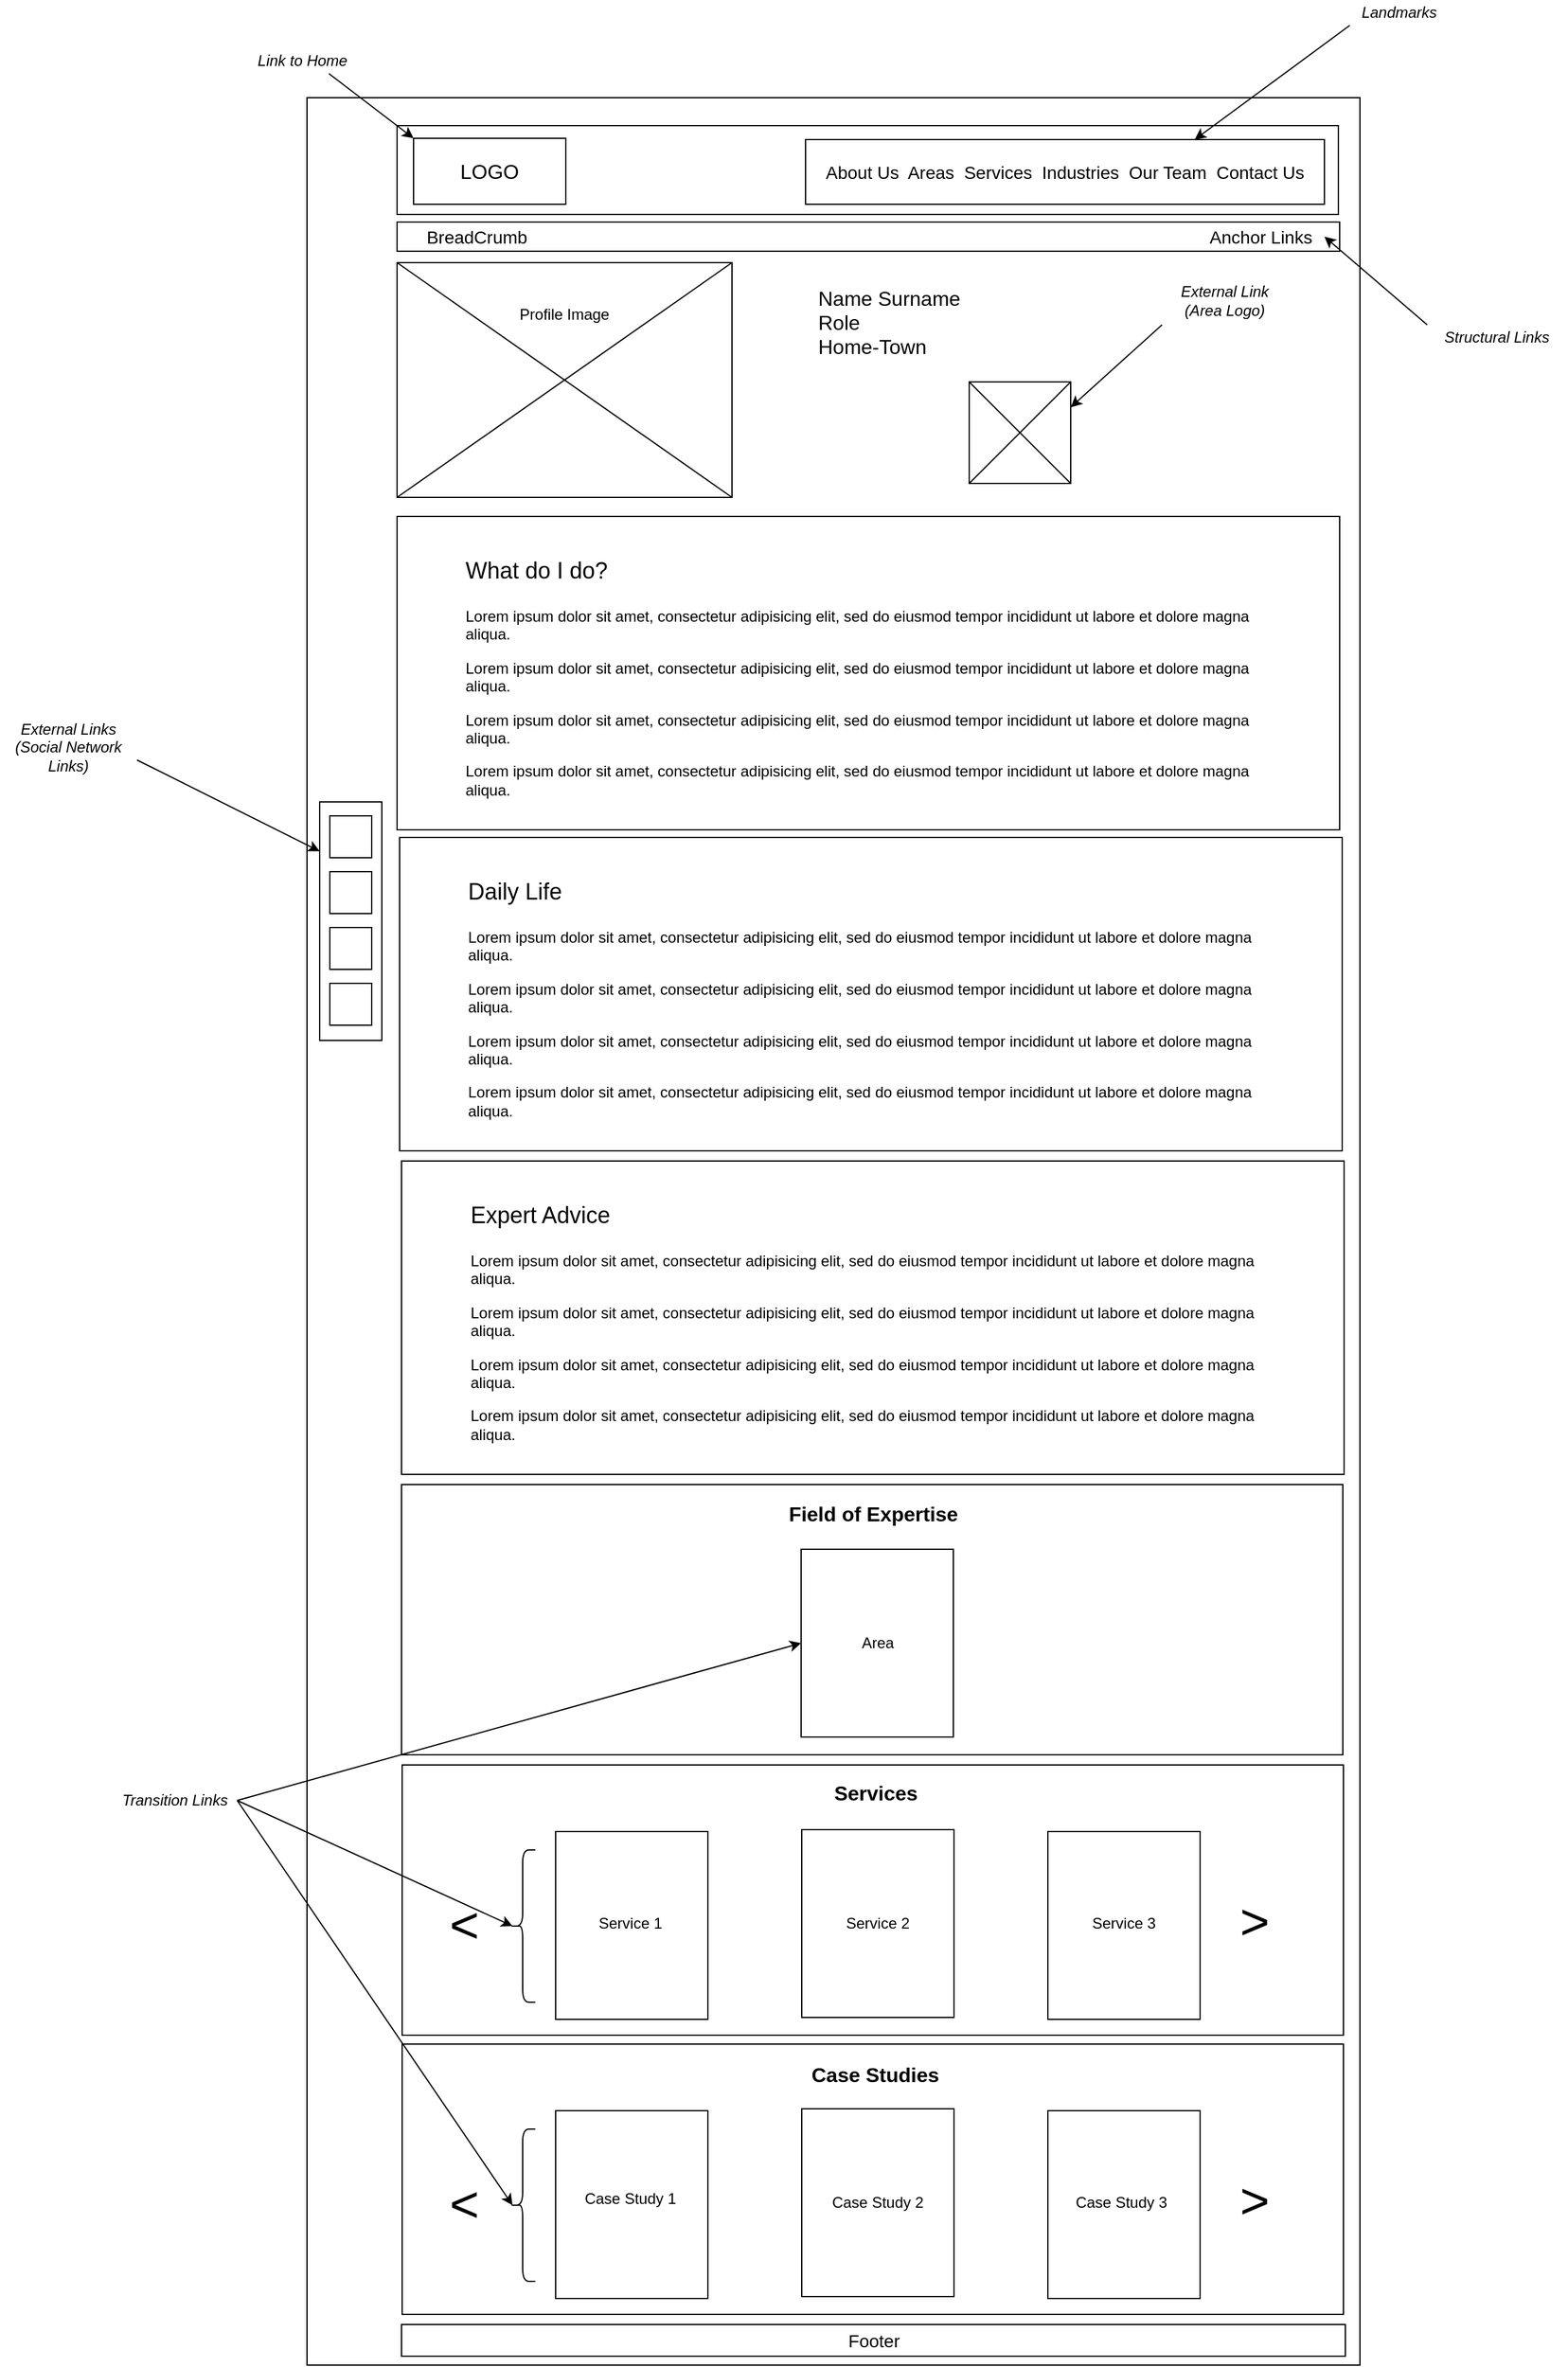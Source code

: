 <mxfile version="14.8.4" type="device"><diagram id="6QIcQig0J5omdTT-xJDu" name="Page-1"><mxGraphModel dx="1750" dy="1056" grid="0" gridSize="10" guides="1" tooltips="1" connect="1" arrows="1" fold="1" page="0" pageScale="1" pageWidth="850" pageHeight="1100" math="0" shadow="0"><root><mxCell id="0"/><mxCell id="1" parent="0"/><mxCell id="jJ7KEn_oP8nRvkY4ZoeI-1" value="" style="rounded=0;whiteSpace=wrap;html=1;fillColor=none;" parent="1" vertex="1"><mxGeometry x="14" y="-75" width="830" height="1787" as="geometry"/></mxCell><mxCell id="jJ7KEn_oP8nRvkY4ZoeI-2" value="" style="rounded=0;whiteSpace=wrap;html=1;fillColor=none;" parent="1" vertex="1"><mxGeometry x="85" y="-53" width="742" height="70" as="geometry"/></mxCell><mxCell id="jJ7KEn_oP8nRvkY4ZoeI-3" value="&lt;font style=&quot;font-size: 16px&quot;&gt;LOGO&lt;/font&gt;" style="rounded=0;whiteSpace=wrap;html=1;fillColor=none;" parent="1" vertex="1"><mxGeometry x="98" y="-43" width="120" height="52" as="geometry"/></mxCell><mxCell id="jJ7KEn_oP8nRvkY4ZoeI-4" value="" style="rounded=0;whiteSpace=wrap;html=1;strokeColor=#000000;fillColor=none;" parent="1" vertex="1"><mxGeometry x="407" y="-42" width="409" height="51" as="geometry"/></mxCell><mxCell id="jJ7KEn_oP8nRvkY4ZoeI-6" value="&lt;i&gt;Landmarks&lt;/i&gt;" style="text;html=1;strokeColor=none;fillColor=none;align=center;verticalAlign=middle;whiteSpace=wrap;rounded=0;" parent="1" vertex="1"><mxGeometry x="836" y="-152" width="78" height="20" as="geometry"/></mxCell><mxCell id="jJ7KEn_oP8nRvkY4ZoeI-7" value="" style="endArrow=classic;html=1;entryX=0.75;entryY=0;entryDx=0;entryDy=0;exitX=0;exitY=1;exitDx=0;exitDy=0;" parent="1" source="jJ7KEn_oP8nRvkY4ZoeI-6" target="jJ7KEn_oP8nRvkY4ZoeI-4" edge="1"><mxGeometry width="50" height="50" relative="1" as="geometry"><mxPoint x="879" y="-68" as="sourcePoint"/><mxPoint x="929" y="-118" as="targetPoint"/></mxGeometry></mxCell><mxCell id="jJ7KEn_oP8nRvkY4ZoeI-8" value="" style="endArrow=classic;html=1;entryX=0;entryY=0;entryDx=0;entryDy=0;exitX=0.75;exitY=1;exitDx=0;exitDy=0;" parent="1" source="jJ7KEn_oP8nRvkY4ZoeI-9" target="jJ7KEn_oP8nRvkY4ZoeI-3" edge="1"><mxGeometry width="50" height="50" relative="1" as="geometry"><mxPoint x="18" y="-91.0" as="sourcePoint"/><mxPoint x="68" y="-141" as="targetPoint"/></mxGeometry></mxCell><mxCell id="jJ7KEn_oP8nRvkY4ZoeI-9" value="&lt;i&gt;Link to Home&lt;/i&gt;" style="text;html=1;strokeColor=none;fillColor=none;align=center;verticalAlign=middle;whiteSpace=wrap;rounded=0;" parent="1" vertex="1"><mxGeometry x="-31" y="-114" width="83" height="20" as="geometry"/></mxCell><mxCell id="jJ7KEn_oP8nRvkY4ZoeI-10" value="" style="rounded=0;whiteSpace=wrap;html=1;fillColor=none;strokeColor=#000000;" parent="1" vertex="1"><mxGeometry x="85" y="23" width="743" height="23" as="geometry"/></mxCell><mxCell id="jJ7KEn_oP8nRvkY4ZoeI-14" value="" style="rounded=0;whiteSpace=wrap;html=1;fillColor=none;strokeColor=#000000;" parent="1" vertex="1"><mxGeometry x="85" y="55" width="264" height="185" as="geometry"/></mxCell><mxCell id="jJ7KEn_oP8nRvkY4ZoeI-15" value="" style="endArrow=none;html=1;entryX=0;entryY=0;entryDx=0;entryDy=0;exitX=1;exitY=1;exitDx=0;exitDy=0;" parent="1" source="jJ7KEn_oP8nRvkY4ZoeI-14" target="jJ7KEn_oP8nRvkY4ZoeI-14" edge="1"><mxGeometry width="50" height="50" relative="1" as="geometry"><mxPoint x="494" y="106" as="sourcePoint"/><mxPoint x="544" y="56" as="targetPoint"/></mxGeometry></mxCell><mxCell id="jJ7KEn_oP8nRvkY4ZoeI-16" value="" style="endArrow=none;html=1;entryX=1;entryY=0;entryDx=0;entryDy=0;exitX=0;exitY=1;exitDx=0;exitDy=0;" parent="1" source="jJ7KEn_oP8nRvkY4ZoeI-14" target="jJ7KEn_oP8nRvkY4ZoeI-14" edge="1"><mxGeometry width="50" height="50" relative="1" as="geometry"><mxPoint x="494" y="106" as="sourcePoint"/><mxPoint x="544" y="56" as="targetPoint"/></mxGeometry></mxCell><mxCell id="jJ7KEn_oP8nRvkY4ZoeI-17" value="Profile Image" style="text;html=1;strokeColor=none;fillColor=none;align=center;verticalAlign=middle;whiteSpace=wrap;rounded=0;" parent="1" vertex="1"><mxGeometry x="155" y="86" width="124" height="20" as="geometry"/></mxCell><mxCell id="jJ7KEn_oP8nRvkY4ZoeI-18" value="" style="rounded=0;whiteSpace=wrap;html=1;fillColor=none;strokeColor=#000000;" parent="1" vertex="1"><mxGeometry x="85" y="255" width="743" height="247" as="geometry"/></mxCell><mxCell id="jJ7KEn_oP8nRvkY4ZoeI-19" value="&lt;h1&gt;&lt;span style=&quot;font-weight: normal&quot;&gt;&lt;font style=&quot;font-size: 18px&quot;&gt;What do I do?&lt;/font&gt;&lt;/span&gt;&lt;br&gt;&lt;/h1&gt;&lt;p&gt;Lorem ipsum dolor sit amet, consectetur adipisicing elit, sed do eiusmod tempor incididunt ut labore et dolore magna aliqua. &lt;br&gt;&lt;/p&gt;&lt;p&gt;Lorem ipsum dolor sit amet, consectetur adipisicing elit, sed do eiusmod tempor incididunt ut labore et dolore magna aliqua.&lt;/p&gt;&lt;p&gt;Lorem ipsum dolor sit amet, consectetur adipisicing elit, sed do eiusmod tempor incididunt ut labore et dolore magna aliqua.&lt;/p&gt;&lt;p&gt;Lorem ipsum dolor sit amet, consectetur adipisicing elit, sed do eiusmod tempor incididunt ut labore et dolore magna aliqua.&lt;/p&gt;" style="text;html=1;strokeColor=none;fillColor=none;spacing=5;spacingTop=-20;whiteSpace=wrap;overflow=hidden;rounded=0;" parent="1" vertex="1"><mxGeometry x="134" y="276" width="644" height="218" as="geometry"/></mxCell><mxCell id="jJ7KEn_oP8nRvkY4ZoeI-24" value="" style="rounded=0;whiteSpace=wrap;html=1;fillColor=none;strokeColor=#000000;" parent="1" vertex="1"><mxGeometry x="88.5" y="1018" width="742" height="213" as="geometry"/></mxCell><mxCell id="jJ7KEn_oP8nRvkY4ZoeI-26" value="" style="rounded=0;whiteSpace=wrap;html=1;fillColor=none;strokeColor=#000000;" parent="1" vertex="1"><mxGeometry x="403.5" y="1069" width="120" height="148" as="geometry"/></mxCell><mxCell id="jJ7KEn_oP8nRvkY4ZoeI-31" value="Area" style="text;html=1;strokeColor=none;fillColor=none;align=center;verticalAlign=middle;whiteSpace=wrap;rounded=0;" parent="1" vertex="1"><mxGeometry x="430.5" y="1133" width="66" height="20" as="geometry"/></mxCell><mxCell id="jJ7KEn_oP8nRvkY4ZoeI-33" value="&lt;font style=&quot;font-size: 14px&quot;&gt;Footer&lt;/font&gt;" style="rounded=0;whiteSpace=wrap;html=1;strokeColor=#000000;fillColor=none;" parent="1" vertex="1"><mxGeometry x="88.5" y="1680" width="744" height="25" as="geometry"/></mxCell><mxCell id="jJ7KEn_oP8nRvkY4ZoeI-34" value="" style="rounded=0;whiteSpace=wrap;html=1;strokeColor=#000000;fillColor=none;" parent="1" vertex="1"><mxGeometry x="24" y="480" width="49" height="188" as="geometry"/></mxCell><mxCell id="jJ7KEn_oP8nRvkY4ZoeI-35" value="" style="whiteSpace=wrap;html=1;aspect=fixed;strokeColor=#000000;fillColor=none;" parent="1" vertex="1"><mxGeometry x="32" y="491" width="33" height="33" as="geometry"/></mxCell><mxCell id="jJ7KEn_oP8nRvkY4ZoeI-36" value="" style="whiteSpace=wrap;html=1;aspect=fixed;strokeColor=#000000;fillColor=none;" parent="1" vertex="1"><mxGeometry x="32" y="535" width="33" height="33" as="geometry"/></mxCell><mxCell id="jJ7KEn_oP8nRvkY4ZoeI-37" value="" style="whiteSpace=wrap;html=1;aspect=fixed;strokeColor=#000000;fillColor=none;" parent="1" vertex="1"><mxGeometry x="32" y="579" width="33" height="33" as="geometry"/></mxCell><mxCell id="jJ7KEn_oP8nRvkY4ZoeI-38" value="" style="whiteSpace=wrap;html=1;aspect=fixed;strokeColor=#000000;fillColor=none;" parent="1" vertex="1"><mxGeometry x="32" y="623" width="33" height="33" as="geometry"/></mxCell><mxCell id="jJ7KEn_oP8nRvkY4ZoeI-39" value="&lt;i&gt;External Links (Social Network Links)&lt;/i&gt;" style="text;html=1;strokeColor=none;fillColor=none;align=center;verticalAlign=middle;whiteSpace=wrap;rounded=0;" parent="1" vertex="1"><mxGeometry x="-228" y="427" width="108" height="20" as="geometry"/></mxCell><mxCell id="jJ7KEn_oP8nRvkY4ZoeI-40" value="" style="endArrow=classic;html=1;entryX=0;entryY=0.207;entryDx=0;entryDy=0;entryPerimeter=0;exitX=1;exitY=1;exitDx=0;exitDy=0;" parent="1" source="jJ7KEn_oP8nRvkY4ZoeI-39" target="jJ7KEn_oP8nRvkY4ZoeI-34" edge="1"><mxGeometry width="50" height="50" relative="1" as="geometry"><mxPoint x="-111" y="602.0" as="sourcePoint"/><mxPoint x="-61" y="552" as="targetPoint"/></mxGeometry></mxCell><mxCell id="jJ7KEn_oP8nRvkY4ZoeI-42" value="&lt;i&gt;Transition Links&lt;/i&gt;" style="text;html=1;strokeColor=none;fillColor=none;align=center;verticalAlign=middle;whiteSpace=wrap;rounded=0;" parent="1" vertex="1"><mxGeometry x="-139" y="1257" width="98" height="20" as="geometry"/></mxCell><mxCell id="jJ7KEn_oP8nRvkY4ZoeI-43" value="" style="endArrow=classic;html=1;entryX=0;entryY=0.5;entryDx=0;entryDy=0;exitX=1;exitY=0.5;exitDx=0;exitDy=0;" parent="1" source="jJ7KEn_oP8nRvkY4ZoeI-42" target="jJ7KEn_oP8nRvkY4ZoeI-26" edge="1"><mxGeometry width="50" height="50" relative="1" as="geometry"><mxPoint x="-127" y="878.0" as="sourcePoint"/><mxPoint x="175.5" y="1145" as="targetPoint"/></mxGeometry></mxCell><mxCell id="jJ7KEn_oP8nRvkY4ZoeI-44" value="" style="endArrow=classic;html=1;exitX=1;exitY=0.5;exitDx=0;exitDy=0;entryX=0.1;entryY=0.5;entryDx=0;entryDy=0;entryPerimeter=0;" parent="1" source="jJ7KEn_oP8nRvkY4ZoeI-42" target="jJ7KEn_oP8nRvkY4ZoeI-55" edge="1"><mxGeometry width="50" height="50" relative="1" as="geometry"><mxPoint x="-144" y="1051" as="sourcePoint"/><mxPoint x="170" y="1251" as="targetPoint"/></mxGeometry></mxCell><mxCell id="jJ7KEn_oP8nRvkY4ZoeI-45" value="&lt;div&gt;&lt;b&gt;&lt;font style=&quot;font-size: 16px&quot;&gt;Field of Expertise&lt;/font&gt;&lt;/b&gt;&lt;br&gt;&lt;/div&gt;" style="text;html=1;strokeColor=none;fillColor=none;align=center;verticalAlign=middle;whiteSpace=wrap;rounded=0;" parent="1" vertex="1"><mxGeometry x="374.75" y="1031" width="170.5" height="20" as="geometry"/></mxCell><mxCell id="jJ7KEn_oP8nRvkY4ZoeI-46" value="" style="rounded=0;whiteSpace=wrap;html=1;fillColor=none;strokeColor=#000000;" parent="1" vertex="1"><mxGeometry x="89" y="1239" width="742" height="213" as="geometry"/></mxCell><mxCell id="jJ7KEn_oP8nRvkY4ZoeI-47" value="" style="rounded=0;whiteSpace=wrap;html=1;fillColor=none;strokeColor=#000000;" parent="1" vertex="1"><mxGeometry x="210" y="1291.5" width="120" height="148" as="geometry"/></mxCell><mxCell id="jJ7KEn_oP8nRvkY4ZoeI-48" value="" style="rounded=0;whiteSpace=wrap;html=1;fillColor=none;strokeColor=#000000;" parent="1" vertex="1"><mxGeometry x="404" y="1290" width="120" height="148" as="geometry"/></mxCell><mxCell id="jJ7KEn_oP8nRvkY4ZoeI-49" value="" style="rounded=0;whiteSpace=wrap;html=1;fillColor=none;strokeColor=#000000;" parent="1" vertex="1"><mxGeometry x="598" y="1291.5" width="120" height="148" as="geometry"/></mxCell><mxCell id="jJ7KEn_oP8nRvkY4ZoeI-50" value="&lt;font style=&quot;font-size: 40px&quot;&gt;&amp;lt;&lt;/font&gt;" style="text;html=1;strokeColor=none;fillColor=none;align=center;verticalAlign=middle;whiteSpace=wrap;rounded=0;" parent="1" vertex="1"><mxGeometry x="118" y="1341.5" width="40" height="45" as="geometry"/></mxCell><mxCell id="jJ7KEn_oP8nRvkY4ZoeI-51" value="&lt;font style=&quot;font-size: 40px&quot;&gt;&amp;lt;&lt;/font&gt;" style="text;html=1;strokeColor=none;fillColor=none;align=center;verticalAlign=middle;whiteSpace=wrap;rounded=0;rotation=-180;" parent="1" vertex="1"><mxGeometry x="741" y="1343" width="40" height="45" as="geometry"/></mxCell><mxCell id="jJ7KEn_oP8nRvkY4ZoeI-52" value="Service 1" style="text;html=1;strokeColor=none;fillColor=none;align=center;verticalAlign=middle;whiteSpace=wrap;rounded=0;" parent="1" vertex="1"><mxGeometry x="236" y="1354" width="66" height="20" as="geometry"/></mxCell><mxCell id="jJ7KEn_oP8nRvkY4ZoeI-53" value="Service 2" style="text;html=1;strokeColor=none;fillColor=none;align=center;verticalAlign=middle;whiteSpace=wrap;rounded=0;" parent="1" vertex="1"><mxGeometry x="431" y="1354" width="66" height="20" as="geometry"/></mxCell><mxCell id="jJ7KEn_oP8nRvkY4ZoeI-54" value="Service 3" style="text;html=1;strokeColor=none;fillColor=none;align=center;verticalAlign=middle;whiteSpace=wrap;rounded=0;" parent="1" vertex="1"><mxGeometry x="625" y="1354" width="66" height="20" as="geometry"/></mxCell><mxCell id="jJ7KEn_oP8nRvkY4ZoeI-55" value="" style="shape=curlyBracket;whiteSpace=wrap;html=1;rounded=1;strokeColor=#000000;fillColor=none;" parent="1" vertex="1"><mxGeometry x="174" y="1306" width="20" height="120" as="geometry"/></mxCell><mxCell id="jJ7KEn_oP8nRvkY4ZoeI-56" value="&lt;font size=&quot;1&quot;&gt;&lt;b style=&quot;font-size: 16px&quot;&gt;Services&lt;/b&gt;&lt;/font&gt;" style="text;html=1;strokeColor=none;fillColor=none;align=center;verticalAlign=middle;whiteSpace=wrap;rounded=0;" parent="1" vertex="1"><mxGeometry x="400" y="1251" width="125" height="20" as="geometry"/></mxCell><mxCell id="jJ7KEn_oP8nRvkY4ZoeI-57" value="" style="rounded=0;whiteSpace=wrap;html=1;fillColor=none;strokeColor=#000000;" parent="1" vertex="1"><mxGeometry x="89" y="1459" width="742" height="213" as="geometry"/></mxCell><mxCell id="jJ7KEn_oP8nRvkY4ZoeI-58" value="" style="rounded=0;whiteSpace=wrap;html=1;fillColor=none;strokeColor=#000000;" parent="1" vertex="1"><mxGeometry x="210" y="1511.5" width="120" height="148" as="geometry"/></mxCell><mxCell id="jJ7KEn_oP8nRvkY4ZoeI-59" value="" style="rounded=0;whiteSpace=wrap;html=1;fillColor=none;strokeColor=#000000;" parent="1" vertex="1"><mxGeometry x="404" y="1510" width="120" height="148" as="geometry"/></mxCell><mxCell id="jJ7KEn_oP8nRvkY4ZoeI-60" value="" style="rounded=0;whiteSpace=wrap;html=1;fillColor=none;strokeColor=#000000;" parent="1" vertex="1"><mxGeometry x="598" y="1511.5" width="120" height="148" as="geometry"/></mxCell><mxCell id="jJ7KEn_oP8nRvkY4ZoeI-61" value="&lt;font style=&quot;font-size: 40px&quot;&gt;&amp;lt;&lt;/font&gt;" style="text;html=1;strokeColor=none;fillColor=none;align=center;verticalAlign=middle;whiteSpace=wrap;rounded=0;" parent="1" vertex="1"><mxGeometry x="118" y="1561.5" width="40" height="45" as="geometry"/></mxCell><mxCell id="jJ7KEn_oP8nRvkY4ZoeI-62" value="&lt;font style=&quot;font-size: 40px&quot;&gt;&amp;lt;&lt;/font&gt;" style="text;html=1;strokeColor=none;fillColor=none;align=center;verticalAlign=middle;whiteSpace=wrap;rounded=0;rotation=-180;" parent="1" vertex="1"><mxGeometry x="741" y="1563" width="40" height="45" as="geometry"/></mxCell><mxCell id="jJ7KEn_oP8nRvkY4ZoeI-63" value="Case Study 1" style="text;html=1;strokeColor=none;fillColor=none;align=center;verticalAlign=middle;whiteSpace=wrap;rounded=0;" parent="1" vertex="1"><mxGeometry x="231" y="1571" width="76" height="20" as="geometry"/></mxCell><mxCell id="jJ7KEn_oP8nRvkY4ZoeI-64" value="Case Study 2" style="text;html=1;strokeColor=none;fillColor=none;align=center;verticalAlign=middle;whiteSpace=wrap;rounded=0;" parent="1" vertex="1"><mxGeometry x="426" y="1574" width="76" height="20" as="geometry"/></mxCell><mxCell id="jJ7KEn_oP8nRvkY4ZoeI-65" value="Case Study 3" style="text;html=1;strokeColor=none;fillColor=none;align=center;verticalAlign=middle;whiteSpace=wrap;rounded=0;" parent="1" vertex="1"><mxGeometry x="618" y="1574" width="76" height="20" as="geometry"/></mxCell><mxCell id="jJ7KEn_oP8nRvkY4ZoeI-66" value="" style="shape=curlyBracket;whiteSpace=wrap;html=1;rounded=1;strokeColor=#000000;fillColor=none;" parent="1" vertex="1"><mxGeometry x="174" y="1526" width="20" height="120" as="geometry"/></mxCell><mxCell id="jJ7KEn_oP8nRvkY4ZoeI-67" value="&lt;font size=&quot;1&quot;&gt;&lt;b style=&quot;font-size: 16px&quot;&gt;Case Studies&lt;/b&gt;&lt;/font&gt;" style="text;html=1;strokeColor=none;fillColor=none;align=center;verticalAlign=middle;whiteSpace=wrap;rounded=0;" parent="1" vertex="1"><mxGeometry x="407" y="1473" width="110" height="20" as="geometry"/></mxCell><mxCell id="jJ7KEn_oP8nRvkY4ZoeI-68" value="" style="endArrow=classic;html=1;exitX=1;exitY=0.5;exitDx=0;exitDy=0;entryX=0.1;entryY=0.5;entryDx=0;entryDy=0;entryPerimeter=0;" parent="1" source="jJ7KEn_oP8nRvkY4ZoeI-42" target="jJ7KEn_oP8nRvkY4ZoeI-66" edge="1"><mxGeometry width="50" height="50" relative="1" as="geometry"><mxPoint x="277" y="1021" as="sourcePoint"/><mxPoint x="327" y="971" as="targetPoint"/></mxGeometry></mxCell><mxCell id="jJ7KEn_oP8nRvkY4ZoeI-69" value="&lt;div&gt;&lt;font style=&quot;font-size: 16px&quot;&gt;Name Surname&lt;/font&gt;&lt;/div&gt;&lt;div&gt;&lt;font style=&quot;font-size: 16px&quot;&gt;Role&lt;/font&gt;&lt;/div&gt;&lt;div&gt;&lt;font style=&quot;font-size: 16px&quot;&gt;Home-Town&lt;br&gt;&lt;/font&gt;&lt;/div&gt;" style="text;html=1;strokeColor=none;fillColor=none;align=left;verticalAlign=middle;whiteSpace=wrap;rounded=0;" parent="1" vertex="1"><mxGeometry x="415" y="66" width="294" height="71" as="geometry"/></mxCell><mxCell id="jJ7KEn_oP8nRvkY4ZoeI-70" value="" style="whiteSpace=wrap;html=1;aspect=fixed;" parent="1" vertex="1"><mxGeometry x="536" y="149" width="80" height="80" as="geometry"/></mxCell><mxCell id="jJ7KEn_oP8nRvkY4ZoeI-71" value="" style="endArrow=none;html=1;entryX=0;entryY=0;entryDx=0;entryDy=0;exitX=1;exitY=1;exitDx=0;exitDy=0;" parent="1" source="jJ7KEn_oP8nRvkY4ZoeI-70" target="jJ7KEn_oP8nRvkY4ZoeI-70" edge="1"><mxGeometry width="50" height="50" relative="1" as="geometry"><mxPoint x="399" y="282" as="sourcePoint"/><mxPoint x="449" y="232" as="targetPoint"/></mxGeometry></mxCell><mxCell id="jJ7KEn_oP8nRvkY4ZoeI-72" value="" style="endArrow=none;html=1;exitX=1;exitY=0;exitDx=0;exitDy=0;entryX=0;entryY=1;entryDx=0;entryDy=0;" parent="1" source="jJ7KEn_oP8nRvkY4ZoeI-70" target="jJ7KEn_oP8nRvkY4ZoeI-70" edge="1"><mxGeometry width="50" height="50" relative="1" as="geometry"><mxPoint x="399" y="282" as="sourcePoint"/><mxPoint x="449" y="232" as="targetPoint"/></mxGeometry></mxCell><mxCell id="jJ7KEn_oP8nRvkY4ZoeI-73" value="&lt;div&gt;&lt;i&gt;External Link&lt;/i&gt;&lt;/div&gt;&lt;div&gt;&lt;i&gt;(Area Logo)&lt;br&gt;&lt;/i&gt;&lt;/div&gt;" style="text;html=1;strokeColor=none;fillColor=none;align=center;verticalAlign=middle;whiteSpace=wrap;rounded=0;" parent="1" vertex="1"><mxGeometry x="688" y="66" width="99" height="38" as="geometry"/></mxCell><mxCell id="jJ7KEn_oP8nRvkY4ZoeI-74" value="" style="endArrow=classic;html=1;exitX=0;exitY=1;exitDx=0;exitDy=0;entryX=1;entryY=0.25;entryDx=0;entryDy=0;" parent="1" source="jJ7KEn_oP8nRvkY4ZoeI-73" target="jJ7KEn_oP8nRvkY4ZoeI-70" edge="1"><mxGeometry width="50" height="50" relative="1" as="geometry"><mxPoint x="399" y="282" as="sourcePoint"/><mxPoint x="449" y="232" as="targetPoint"/></mxGeometry></mxCell><mxCell id="jJ7KEn_oP8nRvkY4ZoeI-78" value="" style="rounded=0;whiteSpace=wrap;html=1;fillColor=none;strokeColor=#000000;" parent="1" vertex="1"><mxGeometry x="87" y="508" width="743" height="247" as="geometry"/></mxCell><mxCell id="jJ7KEn_oP8nRvkY4ZoeI-79" value="&lt;h1&gt;&lt;span style=&quot;font-weight: normal&quot;&gt;&lt;font style=&quot;font-size: 18px&quot;&gt;Daily Life&lt;/font&gt;&lt;/span&gt;&lt;br&gt;&lt;/h1&gt;&lt;p&gt;Lorem ipsum dolor sit amet, consectetur adipisicing elit, sed do eiusmod tempor incididunt ut labore et dolore magna aliqua. &lt;br&gt;&lt;/p&gt;&lt;p&gt;Lorem ipsum dolor sit amet, consectetur adipisicing elit, sed do eiusmod tempor incididunt ut labore et dolore magna aliqua.&lt;/p&gt;&lt;p&gt;Lorem ipsum dolor sit amet, consectetur adipisicing elit, sed do eiusmod tempor incididunt ut labore et dolore magna aliqua.&lt;/p&gt;&lt;p&gt;Lorem ipsum dolor sit amet, consectetur adipisicing elit, sed do eiusmod tempor incididunt ut labore et dolore magna aliqua.&lt;/p&gt;" style="text;html=1;strokeColor=none;fillColor=none;spacing=5;spacingTop=-20;whiteSpace=wrap;overflow=hidden;rounded=0;" parent="1" vertex="1"><mxGeometry x="136" y="529" width="644" height="218" as="geometry"/></mxCell><mxCell id="jJ7KEn_oP8nRvkY4ZoeI-83" value="" style="rounded=0;whiteSpace=wrap;html=1;fillColor=none;strokeColor=#000000;" parent="1" vertex="1"><mxGeometry x="88.5" y="763" width="743" height="247" as="geometry"/></mxCell><mxCell id="jJ7KEn_oP8nRvkY4ZoeI-84" value="&lt;h1&gt;&lt;span style=&quot;font-weight: normal&quot;&gt;&lt;font style=&quot;font-size: 18px&quot;&gt;Expert Advice&lt;/font&gt;&lt;/span&gt;&lt;/h1&gt;&lt;p&gt;Lorem ipsum dolor sit amet, consectetur adipisicing elit, sed do eiusmod tempor incididunt ut labore et dolore magna aliqua. &lt;br&gt;&lt;/p&gt;&lt;p&gt;Lorem ipsum dolor sit amet, consectetur adipisicing elit, sed do eiusmod tempor incididunt ut labore et dolore magna aliqua.&lt;/p&gt;&lt;p&gt;Lorem ipsum dolor sit amet, consectetur adipisicing elit, sed do eiusmod tempor incididunt ut labore et dolore magna aliqua.&lt;/p&gt;&lt;p&gt;Lorem ipsum dolor sit amet, consectetur adipisicing elit, sed do eiusmod tempor incididunt ut labore et dolore magna aliqua.&lt;/p&gt;" style="text;html=1;strokeColor=none;fillColor=none;spacing=5;spacingTop=-20;whiteSpace=wrap;overflow=hidden;rounded=0;" parent="1" vertex="1"><mxGeometry x="137.5" y="784" width="644" height="218" as="geometry"/></mxCell><mxCell id="RAegod8XEAuGbdHukyPl-1" value="&lt;font style=&quot;font-size: 14px&quot;&gt;About Us&amp;nbsp; Areas&amp;nbsp; Services&amp;nbsp; Industries&amp;nbsp; &lt;/font&gt;&lt;font style=&quot;font-size: 14px&quot;&gt;Our Team&amp;nbsp; Contact Us&lt;/font&gt;" style="text;html=1;strokeColor=none;fillColor=none;align=left;verticalAlign=middle;whiteSpace=wrap;rounded=0;" vertex="1" parent="1"><mxGeometry x="420.5" y="-26.5" width="382" height="20" as="geometry"/></mxCell><mxCell id="RAegod8XEAuGbdHukyPl-2" value="&lt;font style=&quot;font-size: 14px&quot;&gt;Anchor Links&lt;/font&gt;" style="text;html=1;strokeColor=none;fillColor=none;align=center;verticalAlign=middle;whiteSpace=wrap;rounded=0;" vertex="1" parent="1"><mxGeometry x="716" y="26.5" width="100" height="16" as="geometry"/></mxCell><mxCell id="RAegod8XEAuGbdHukyPl-3" value="&lt;i&gt;Structural Links&lt;/i&gt;" style="text;html=1;strokeColor=none;fillColor=none;align=center;verticalAlign=middle;whiteSpace=wrap;rounded=0;" vertex="1" parent="1"><mxGeometry x="897" y="104" width="110" height="20" as="geometry"/></mxCell><mxCell id="RAegod8XEAuGbdHukyPl-4" value="" style="endArrow=classic;html=1;entryX=1;entryY=0.5;entryDx=0;entryDy=0;exitX=0;exitY=0;exitDx=0;exitDy=0;" edge="1" parent="1" source="RAegod8XEAuGbdHukyPl-3" target="RAegod8XEAuGbdHukyPl-2"><mxGeometry width="50" height="50" relative="1" as="geometry"><mxPoint x="-22" y="32.0" as="sourcePoint"/><mxPoint x="28" y="-18" as="targetPoint"/></mxGeometry></mxCell><mxCell id="RAegod8XEAuGbdHukyPl-5" value="&lt;font style=&quot;font-size: 14px&quot;&gt;BreadCrumb&lt;/font&gt;" style="text;html=1;strokeColor=none;fillColor=none;align=center;verticalAlign=middle;whiteSpace=wrap;rounded=0;" vertex="1" parent="1"><mxGeometry x="98" y="26.5" width="100" height="16" as="geometry"/></mxCell></root></mxGraphModel></diagram></mxfile>